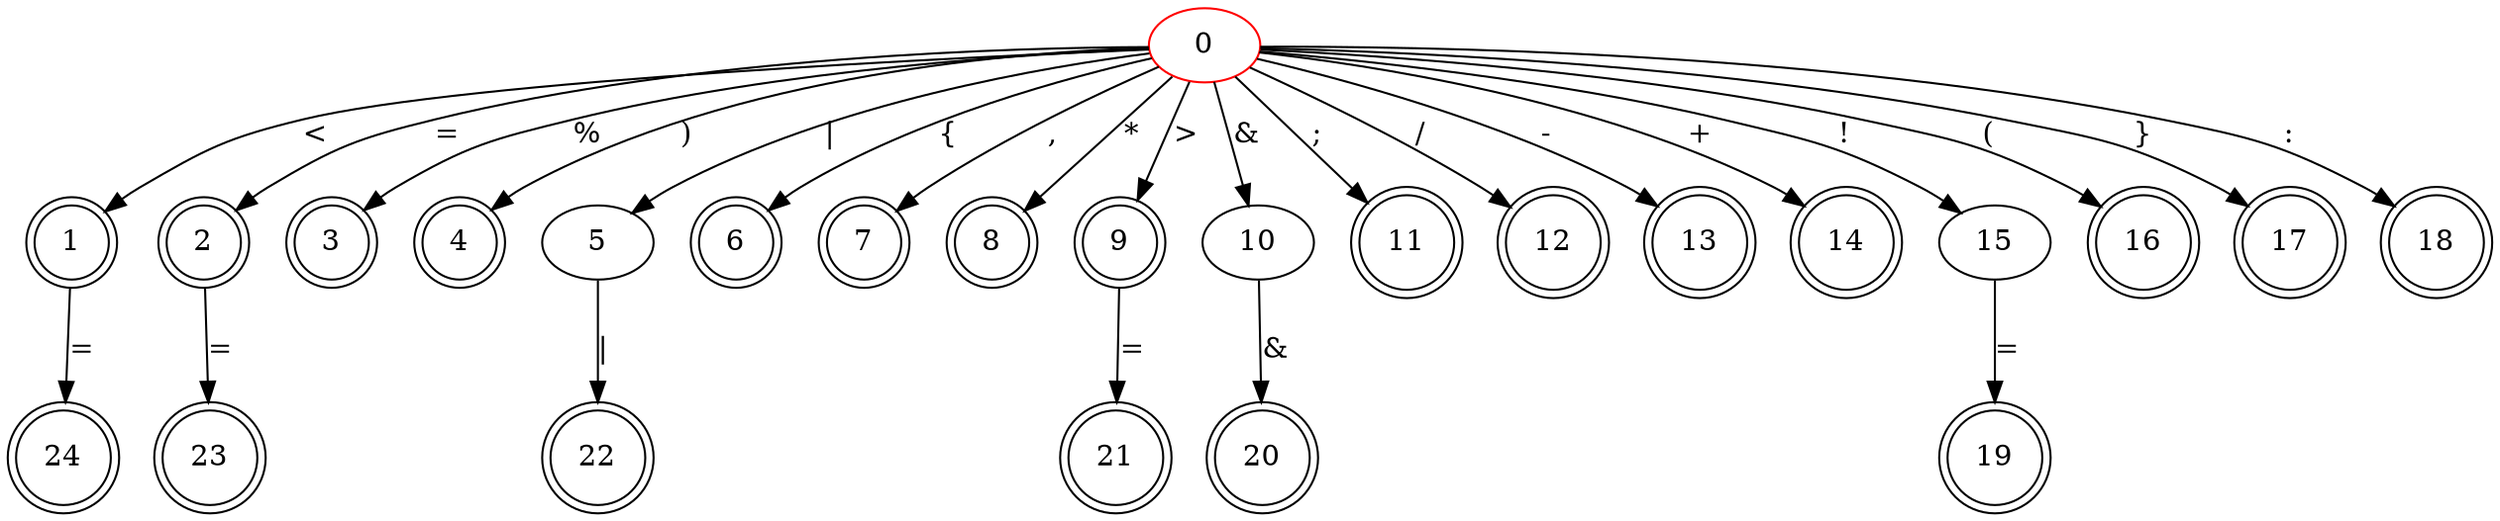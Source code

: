 // graph_fa
digraph {
	0 -> 1 [label="<"]
	0 -> 2 [label="="]
	0 -> 3 [label="%"]
	0 -> 4 [label=")"]
	0 -> 5 [label="|"]
	0 -> 6 [label="{"]
	0 -> 7 [label=","]
	0 -> 8 [label="*"]
	0 -> 9 [label=">"]
	0 -> 10 [label="&"]
	0 -> 11 [label=";"]
	0 -> 12 [label="/"]
	0 -> 13 [label="-"]
	0 -> 14 [label="+"]
	0 -> 15 [label="!"]
	0 -> 16 [label="("]
	0 -> 17 [label="}"]
	0 -> 18 [label=":"]
	15 -> 19 [label="="]
	10 -> 20 [label="&"]
	9 -> 21 [label="="]
	5 -> 22 [label="|"]
	2 -> 23 [label="="]
	1 -> 24 [label="="]
	0 [color=red]
	8 [shape=doublecircle]
	11 [shape=doublecircle]
	3 [shape=doublecircle]
	1 [shape=doublecircle]
	18 [shape=doublecircle]
	20 [shape=doublecircle]
	19 [shape=doublecircle]
	4 [shape=doublecircle]
	12 [shape=doublecircle]
	13 [shape=doublecircle]
	23 [shape=doublecircle]
	16 [shape=doublecircle]
	7 [shape=doublecircle]
	6 [shape=doublecircle]
	22 [shape=doublecircle]
	17 [shape=doublecircle]
	14 [shape=doublecircle]
	21 [shape=doublecircle]
	24 [shape=doublecircle]
	9 [shape=doublecircle]
	2 [shape=doublecircle]
}

